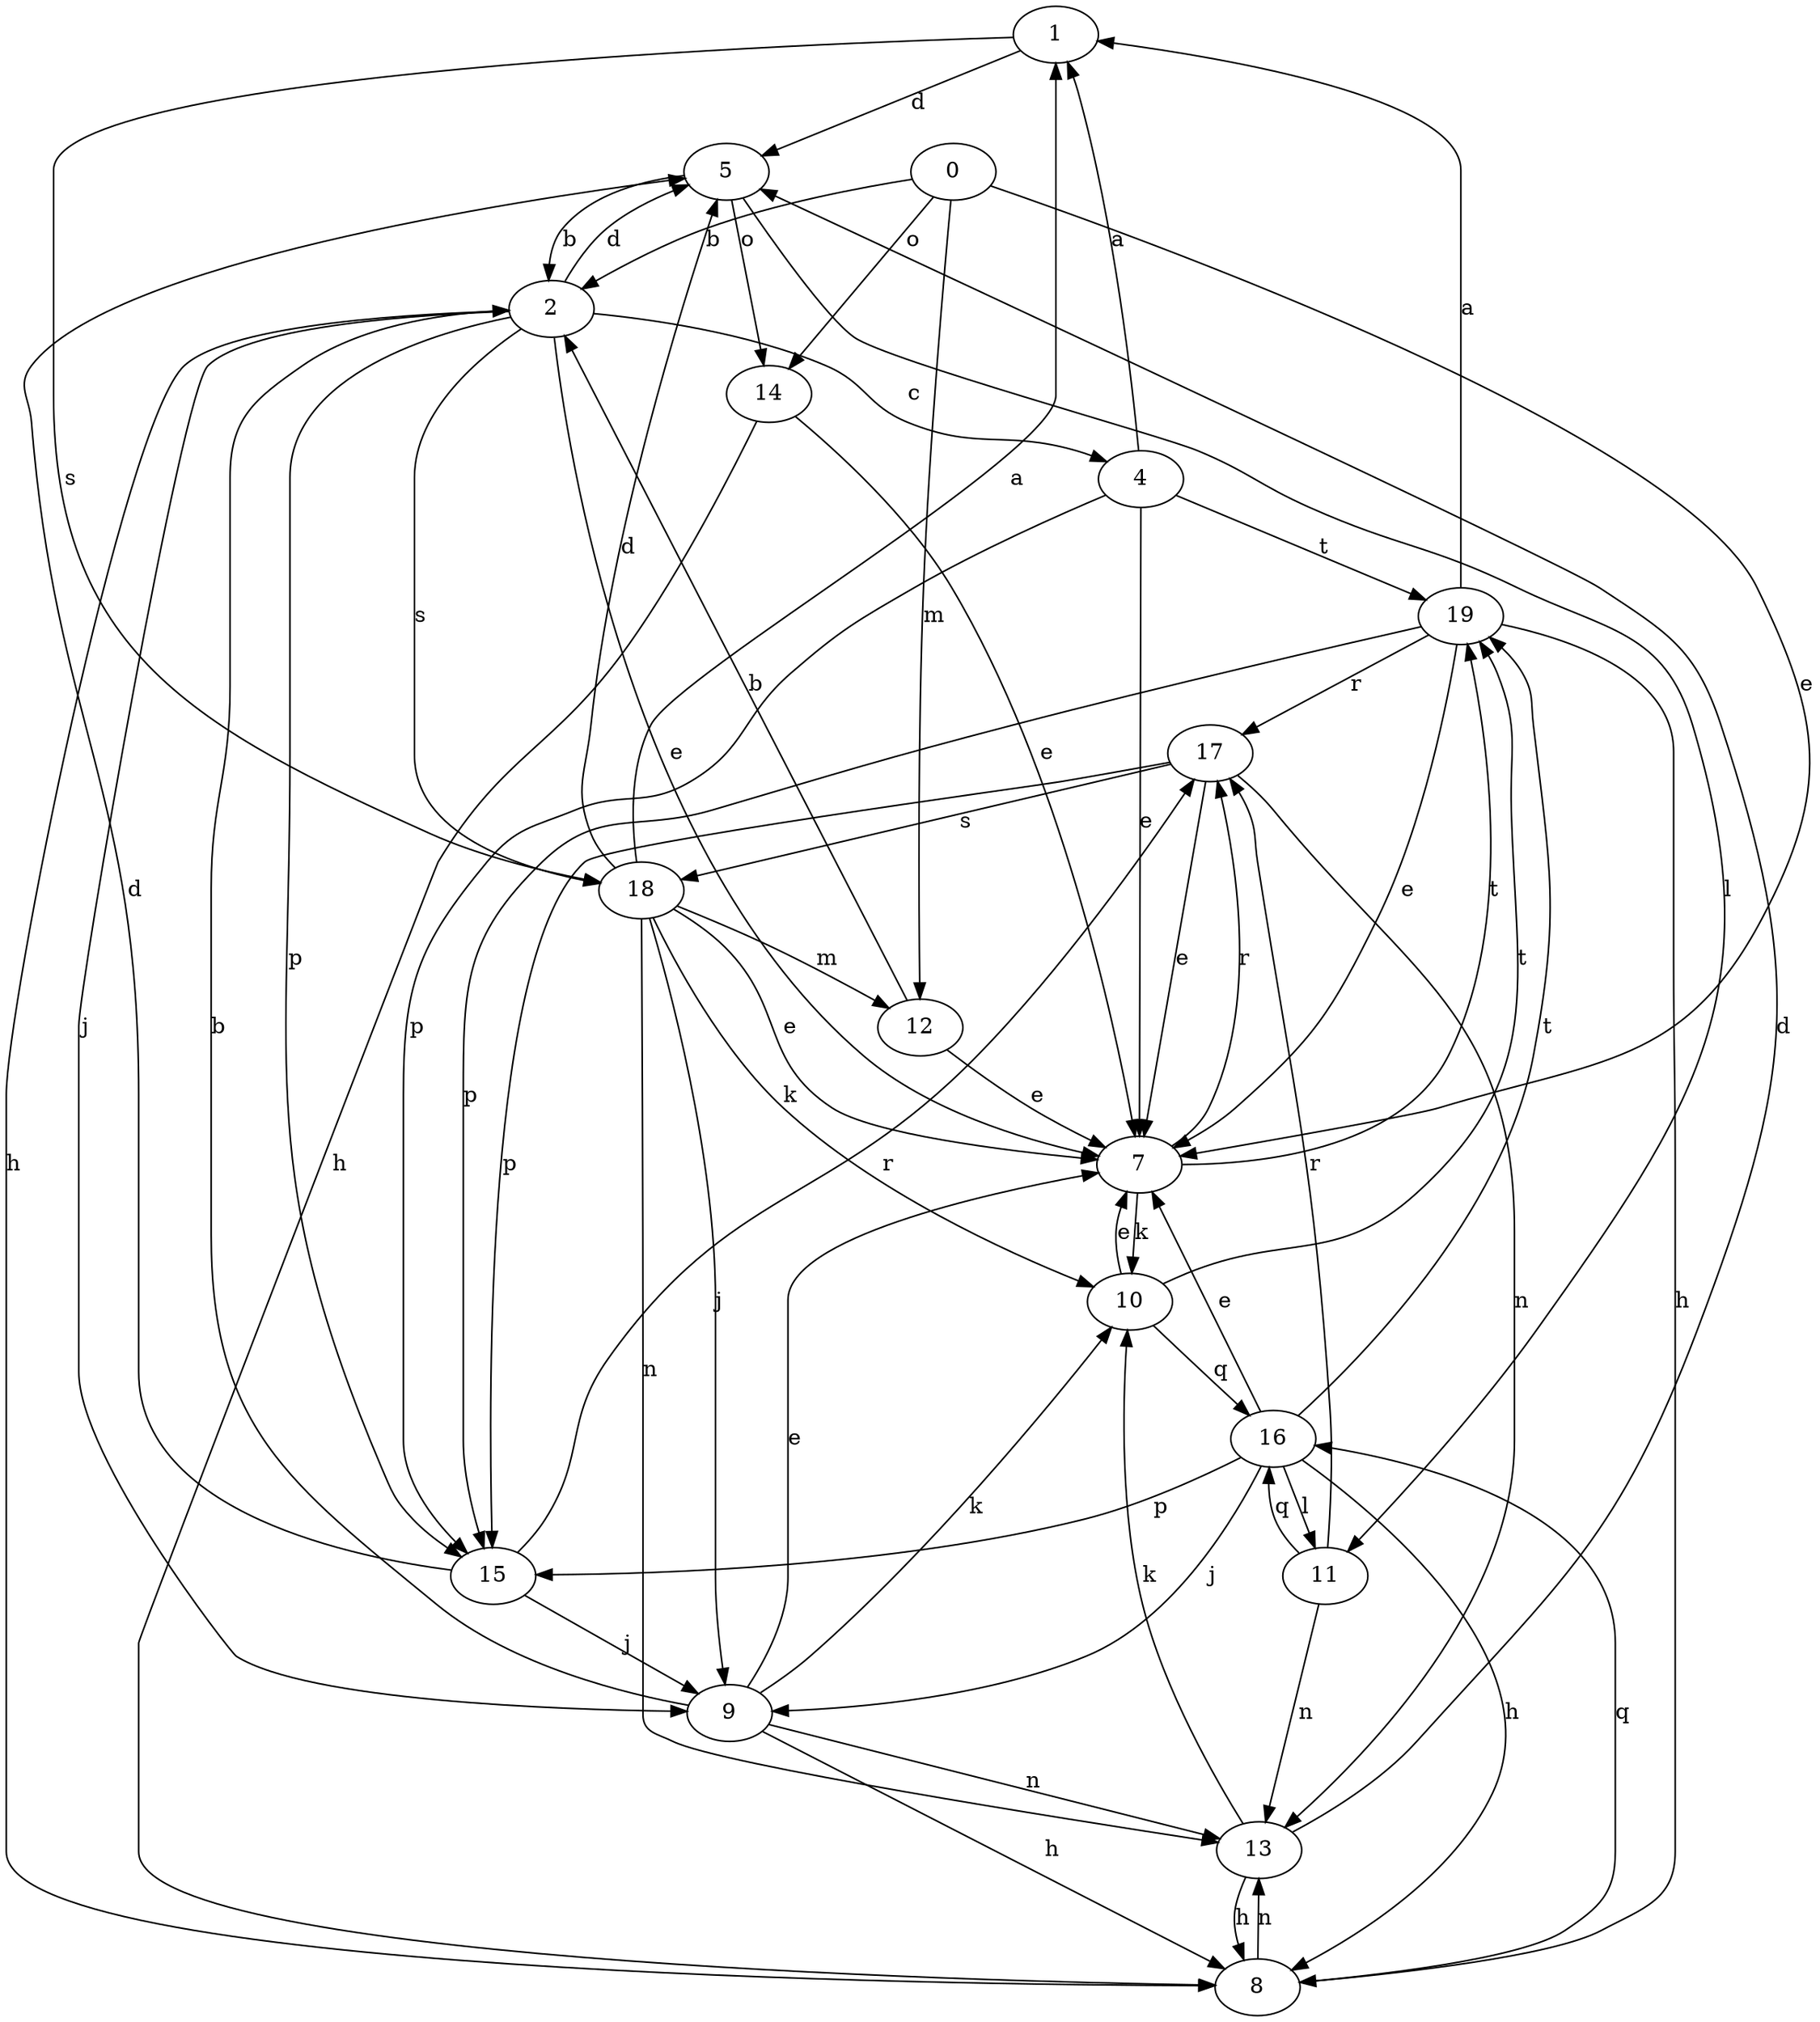 strict digraph  {
1;
2;
0;
4;
5;
7;
8;
9;
10;
11;
12;
13;
14;
15;
16;
17;
18;
19;
1 -> 5  [label=d];
1 -> 18  [label=s];
2 -> 4  [label=c];
2 -> 5  [label=d];
2 -> 7  [label=e];
2 -> 8  [label=h];
2 -> 9  [label=j];
2 -> 15  [label=p];
2 -> 18  [label=s];
0 -> 2  [label=b];
0 -> 7  [label=e];
0 -> 12  [label=m];
0 -> 14  [label=o];
4 -> 1  [label=a];
4 -> 7  [label=e];
4 -> 15  [label=p];
4 -> 19  [label=t];
5 -> 2  [label=b];
5 -> 11  [label=l];
5 -> 14  [label=o];
7 -> 10  [label=k];
7 -> 17  [label=r];
7 -> 19  [label=t];
8 -> 13  [label=n];
8 -> 16  [label=q];
9 -> 2  [label=b];
9 -> 7  [label=e];
9 -> 8  [label=h];
9 -> 10  [label=k];
9 -> 13  [label=n];
10 -> 7  [label=e];
10 -> 16  [label=q];
10 -> 19  [label=t];
11 -> 13  [label=n];
11 -> 16  [label=q];
11 -> 17  [label=r];
12 -> 2  [label=b];
12 -> 7  [label=e];
13 -> 5  [label=d];
13 -> 8  [label=h];
13 -> 10  [label=k];
14 -> 7  [label=e];
14 -> 8  [label=h];
15 -> 5  [label=d];
15 -> 9  [label=j];
15 -> 17  [label=r];
16 -> 7  [label=e];
16 -> 8  [label=h];
16 -> 9  [label=j];
16 -> 11  [label=l];
16 -> 15  [label=p];
16 -> 19  [label=t];
17 -> 7  [label=e];
17 -> 13  [label=n];
17 -> 15  [label=p];
17 -> 18  [label=s];
18 -> 1  [label=a];
18 -> 5  [label=d];
18 -> 7  [label=e];
18 -> 9  [label=j];
18 -> 10  [label=k];
18 -> 12  [label=m];
18 -> 13  [label=n];
19 -> 1  [label=a];
19 -> 7  [label=e];
19 -> 8  [label=h];
19 -> 15  [label=p];
19 -> 17  [label=r];
}
